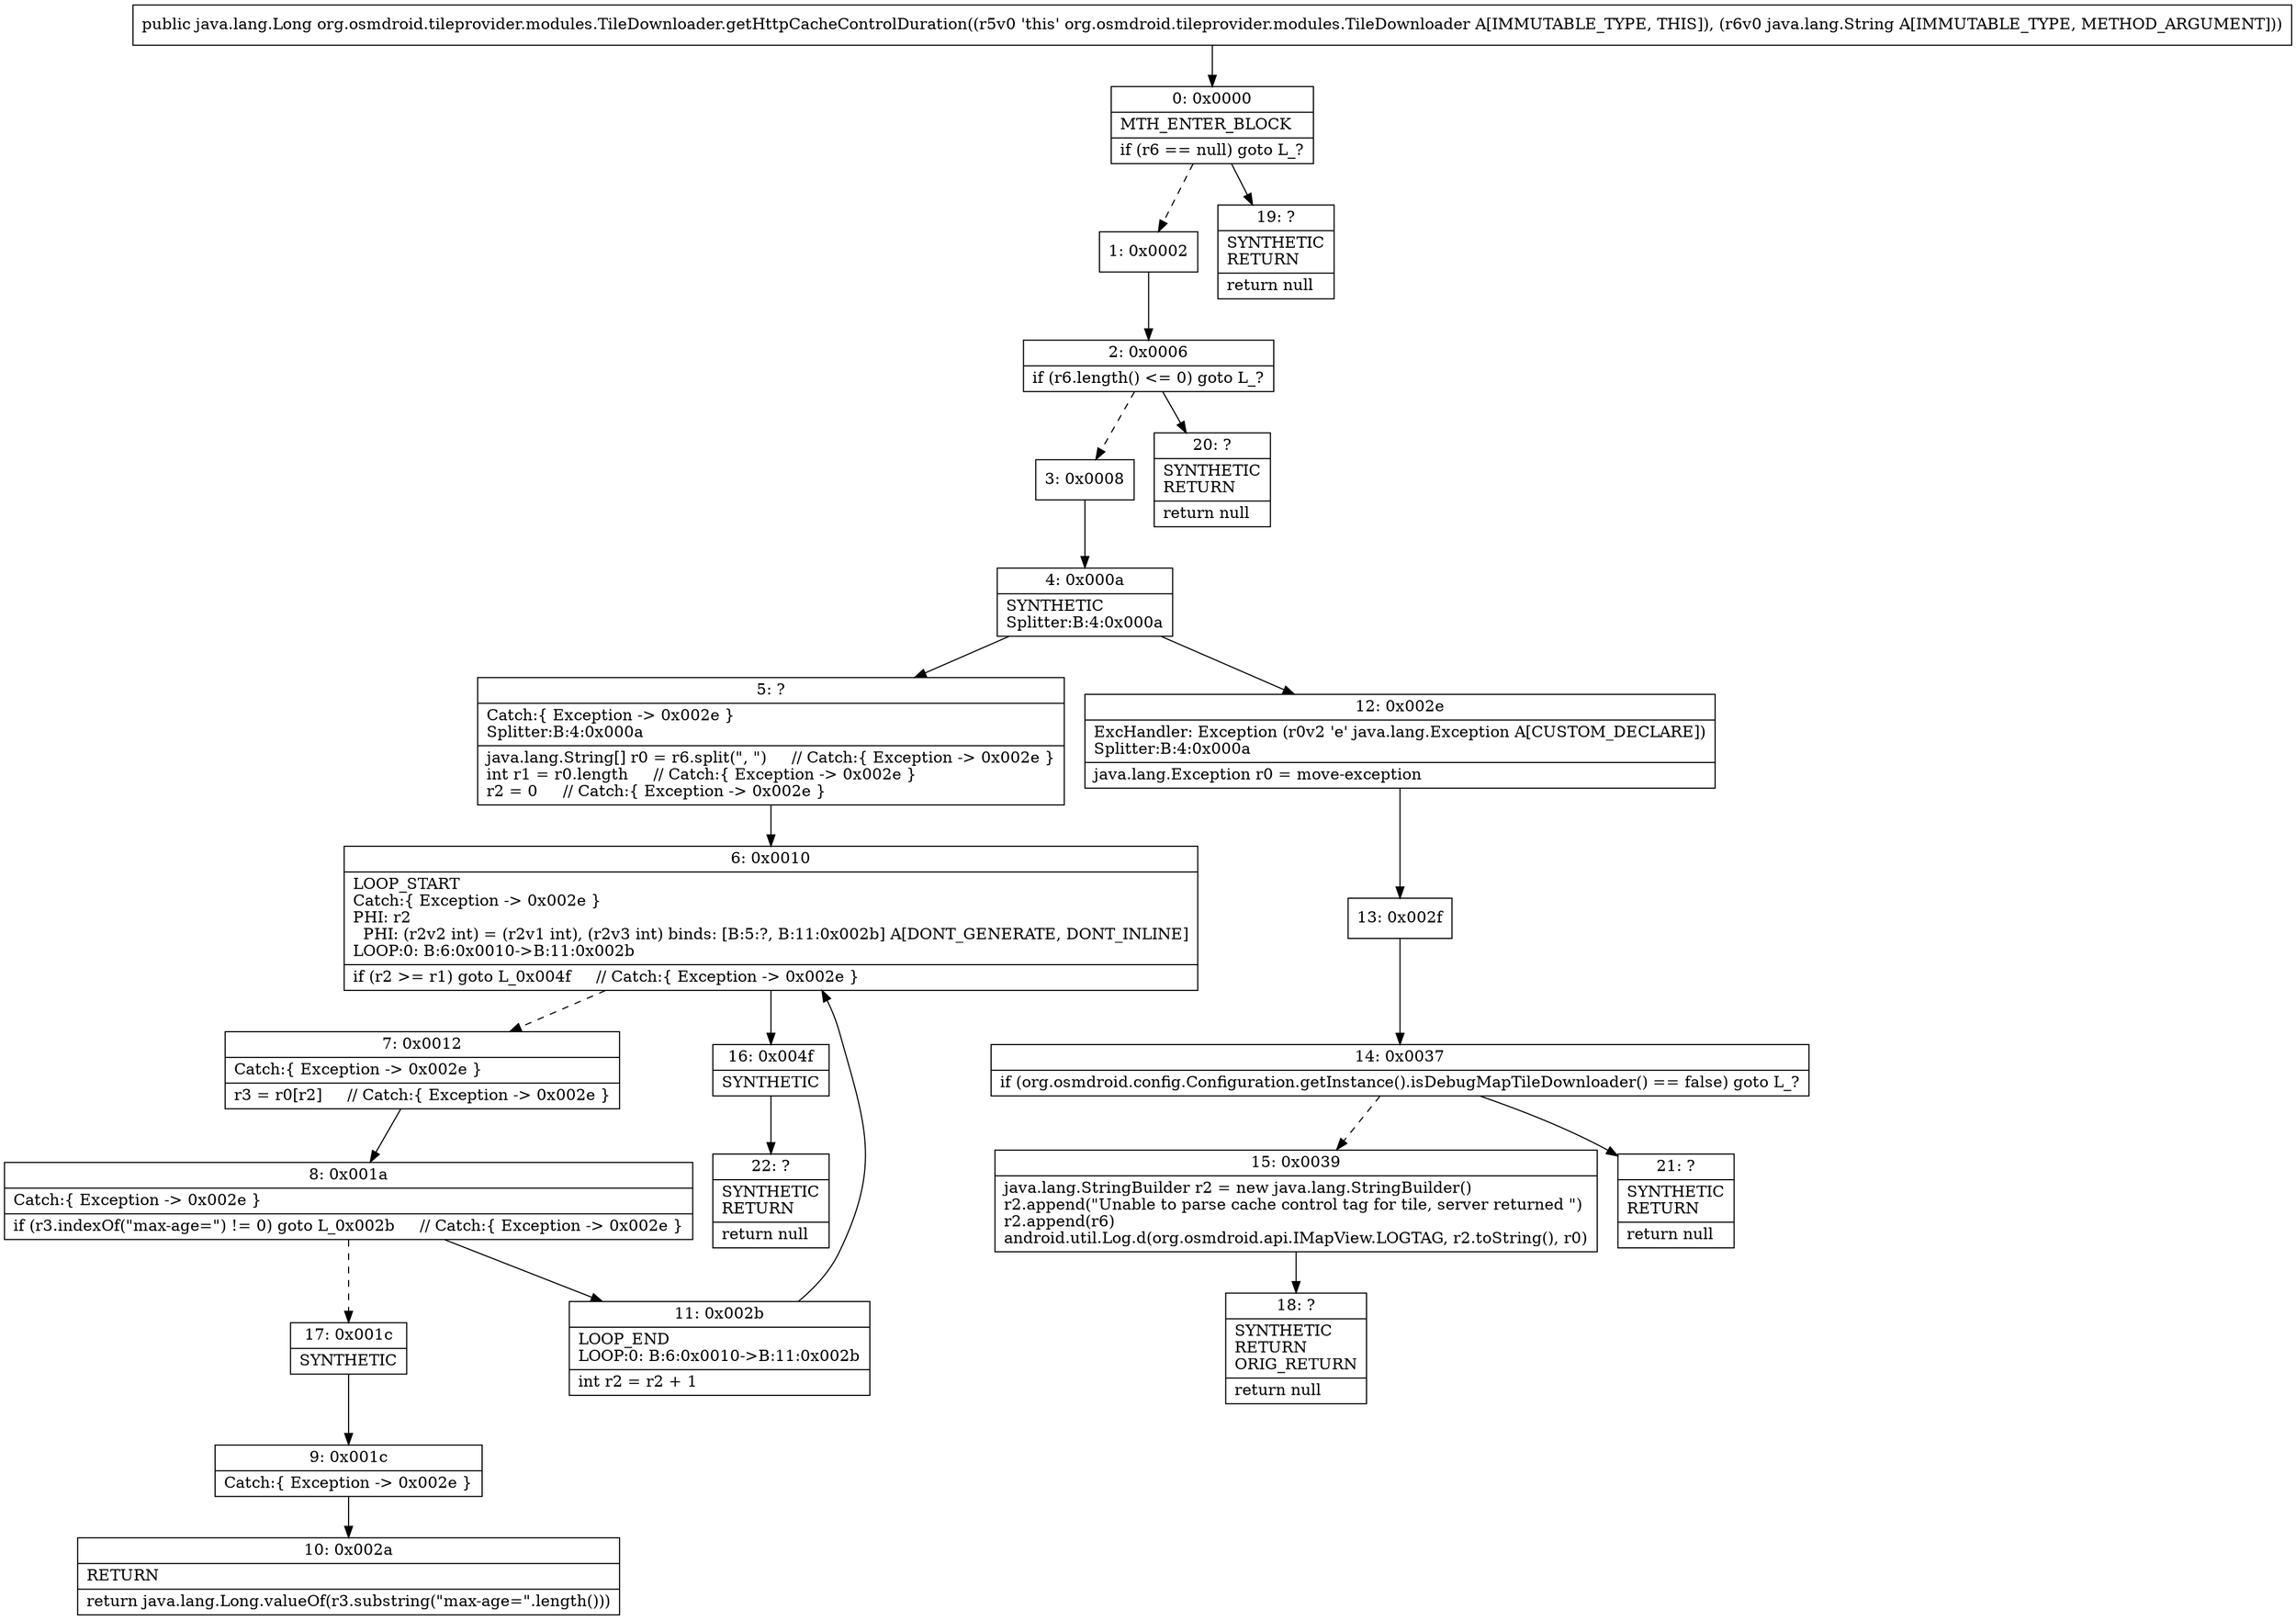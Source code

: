digraph "CFG fororg.osmdroid.tileprovider.modules.TileDownloader.getHttpCacheControlDuration(Ljava\/lang\/String;)Ljava\/lang\/Long;" {
Node_0 [shape=record,label="{0\:\ 0x0000|MTH_ENTER_BLOCK\l|if (r6 == null) goto L_?\l}"];
Node_1 [shape=record,label="{1\:\ 0x0002}"];
Node_2 [shape=record,label="{2\:\ 0x0006|if (r6.length() \<= 0) goto L_?\l}"];
Node_3 [shape=record,label="{3\:\ 0x0008}"];
Node_4 [shape=record,label="{4\:\ 0x000a|SYNTHETIC\lSplitter:B:4:0x000a\l}"];
Node_5 [shape=record,label="{5\:\ ?|Catch:\{ Exception \-\> 0x002e \}\lSplitter:B:4:0x000a\l|java.lang.String[] r0 = r6.split(\", \")     \/\/ Catch:\{ Exception \-\> 0x002e \}\lint r1 = r0.length     \/\/ Catch:\{ Exception \-\> 0x002e \}\lr2 = 0     \/\/ Catch:\{ Exception \-\> 0x002e \}\l}"];
Node_6 [shape=record,label="{6\:\ 0x0010|LOOP_START\lCatch:\{ Exception \-\> 0x002e \}\lPHI: r2 \l  PHI: (r2v2 int) = (r2v1 int), (r2v3 int) binds: [B:5:?, B:11:0x002b] A[DONT_GENERATE, DONT_INLINE]\lLOOP:0: B:6:0x0010\-\>B:11:0x002b\l|if (r2 \>= r1) goto L_0x004f     \/\/ Catch:\{ Exception \-\> 0x002e \}\l}"];
Node_7 [shape=record,label="{7\:\ 0x0012|Catch:\{ Exception \-\> 0x002e \}\l|r3 = r0[r2]     \/\/ Catch:\{ Exception \-\> 0x002e \}\l}"];
Node_8 [shape=record,label="{8\:\ 0x001a|Catch:\{ Exception \-\> 0x002e \}\l|if (r3.indexOf(\"max\-age=\") != 0) goto L_0x002b     \/\/ Catch:\{ Exception \-\> 0x002e \}\l}"];
Node_9 [shape=record,label="{9\:\ 0x001c|Catch:\{ Exception \-\> 0x002e \}\l}"];
Node_10 [shape=record,label="{10\:\ 0x002a|RETURN\l|return java.lang.Long.valueOf(r3.substring(\"max\-age=\".length()))\l}"];
Node_11 [shape=record,label="{11\:\ 0x002b|LOOP_END\lLOOP:0: B:6:0x0010\-\>B:11:0x002b\l|int r2 = r2 + 1\l}"];
Node_12 [shape=record,label="{12\:\ 0x002e|ExcHandler: Exception (r0v2 'e' java.lang.Exception A[CUSTOM_DECLARE])\lSplitter:B:4:0x000a\l|java.lang.Exception r0 = move\-exception\l}"];
Node_13 [shape=record,label="{13\:\ 0x002f}"];
Node_14 [shape=record,label="{14\:\ 0x0037|if (org.osmdroid.config.Configuration.getInstance().isDebugMapTileDownloader() == false) goto L_?\l}"];
Node_15 [shape=record,label="{15\:\ 0x0039|java.lang.StringBuilder r2 = new java.lang.StringBuilder()\lr2.append(\"Unable to parse cache control tag for tile, server returned \")\lr2.append(r6)\landroid.util.Log.d(org.osmdroid.api.IMapView.LOGTAG, r2.toString(), r0)\l}"];
Node_16 [shape=record,label="{16\:\ 0x004f|SYNTHETIC\l}"];
Node_17 [shape=record,label="{17\:\ 0x001c|SYNTHETIC\l}"];
Node_18 [shape=record,label="{18\:\ ?|SYNTHETIC\lRETURN\lORIG_RETURN\l|return null\l}"];
Node_19 [shape=record,label="{19\:\ ?|SYNTHETIC\lRETURN\l|return null\l}"];
Node_20 [shape=record,label="{20\:\ ?|SYNTHETIC\lRETURN\l|return null\l}"];
Node_21 [shape=record,label="{21\:\ ?|SYNTHETIC\lRETURN\l|return null\l}"];
Node_22 [shape=record,label="{22\:\ ?|SYNTHETIC\lRETURN\l|return null\l}"];
MethodNode[shape=record,label="{public java.lang.Long org.osmdroid.tileprovider.modules.TileDownloader.getHttpCacheControlDuration((r5v0 'this' org.osmdroid.tileprovider.modules.TileDownloader A[IMMUTABLE_TYPE, THIS]), (r6v0 java.lang.String A[IMMUTABLE_TYPE, METHOD_ARGUMENT])) }"];
MethodNode -> Node_0;
Node_0 -> Node_1[style=dashed];
Node_0 -> Node_19;
Node_1 -> Node_2;
Node_2 -> Node_3[style=dashed];
Node_2 -> Node_20;
Node_3 -> Node_4;
Node_4 -> Node_5;
Node_4 -> Node_12;
Node_5 -> Node_6;
Node_6 -> Node_7[style=dashed];
Node_6 -> Node_16;
Node_7 -> Node_8;
Node_8 -> Node_11;
Node_8 -> Node_17[style=dashed];
Node_9 -> Node_10;
Node_11 -> Node_6;
Node_12 -> Node_13;
Node_13 -> Node_14;
Node_14 -> Node_15[style=dashed];
Node_14 -> Node_21;
Node_15 -> Node_18;
Node_16 -> Node_22;
Node_17 -> Node_9;
}

